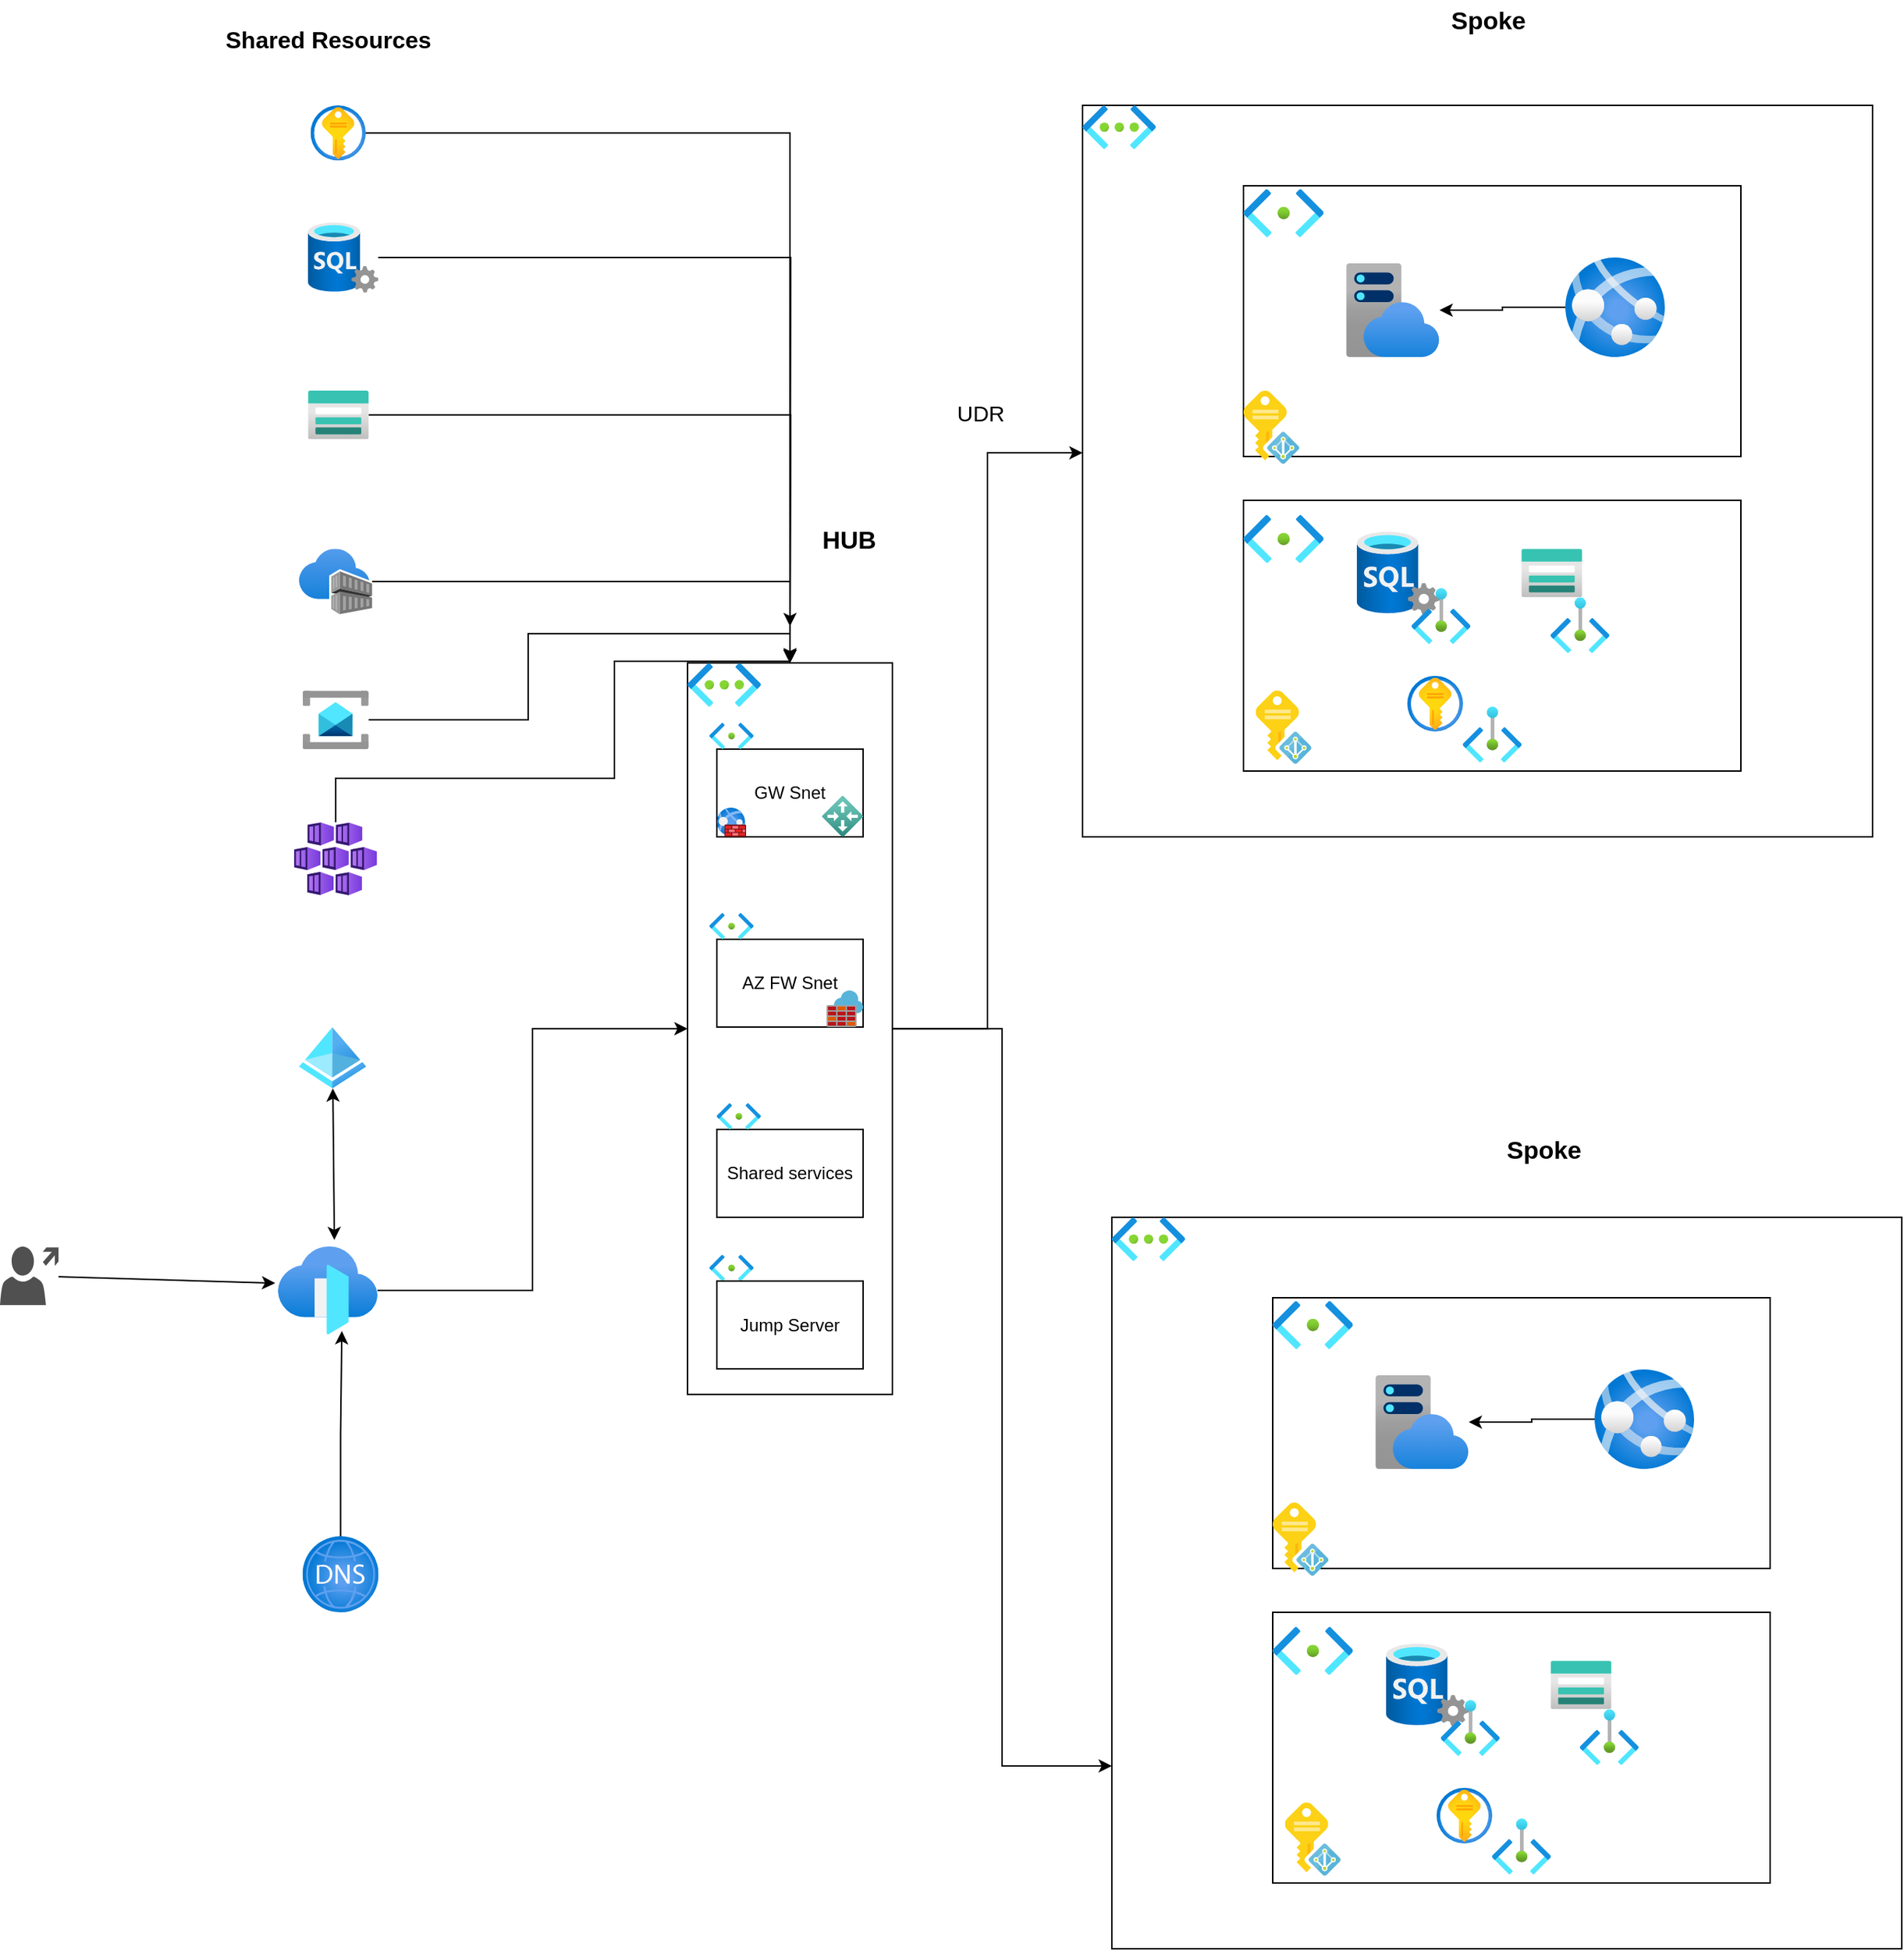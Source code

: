 <mxfile version="24.6.4" type="device" pages="2">
  <diagram name="webapp-typical" id="LOSVVjc7a6ait5A3UJ2f">
    <mxGraphModel dx="1323" dy="795" grid="1" gridSize="10" guides="1" tooltips="1" connect="1" arrows="1" fold="1" page="1" pageScale="1" pageWidth="850" pageHeight="1100" math="0" shadow="0">
      <root>
        <mxCell id="0" />
        <mxCell id="1" parent="0" />
        <mxCell id="9SCNQz-Z5Cvlj46xDFkQ-402" style="edgeStyle=orthogonalEdgeStyle;rounded=0;orthogonalLoop=1;jettySize=auto;html=1;entryX=0;entryY=0.75;entryDx=0;entryDy=0;" edge="1" parent="1" source="9SCNQz-Z5Cvlj46xDFkQ-5" target="9SCNQz-Z5Cvlj46xDFkQ-367">
          <mxGeometry relative="1" as="geometry" />
        </mxCell>
        <mxCell id="9SCNQz-Z5Cvlj46xDFkQ-5" value="" style="rounded=0;whiteSpace=wrap;html=1;" vertex="1" parent="1">
          <mxGeometry x="1050" y="881.12" width="140" height="500" as="geometry" />
        </mxCell>
        <mxCell id="9SCNQz-Z5Cvlj46xDFkQ-6" value="GW Snet" style="rounded=0;whiteSpace=wrap;html=1;" vertex="1" parent="1">
          <mxGeometry x="1070" y="940" width="100" height="60" as="geometry" />
        </mxCell>
        <mxCell id="9SCNQz-Z5Cvlj46xDFkQ-7" value="AZ FW Snet" style="rounded=0;whiteSpace=wrap;html=1;" vertex="1" parent="1">
          <mxGeometry x="1070" y="1070" width="100" height="60" as="geometry" />
        </mxCell>
        <mxCell id="9SCNQz-Z5Cvlj46xDFkQ-8" value="Shared services" style="rounded=0;whiteSpace=wrap;html=1;" vertex="1" parent="1">
          <mxGeometry x="1070" y="1200" width="100" height="60" as="geometry" />
        </mxCell>
        <mxCell id="9SCNQz-Z5Cvlj46xDFkQ-9" value="" style="image;aspect=fixed;html=1;points=[];align=center;fontSize=12;image=img/lib/azure2/networking/Subnet.svg;" vertex="1" parent="1">
          <mxGeometry x="1065" y="1052.04" width="30" height="17.96" as="geometry" />
        </mxCell>
        <mxCell id="9SCNQz-Z5Cvlj46xDFkQ-10" value="" style="image;aspect=fixed;html=1;points=[];align=center;fontSize=12;image=img/lib/azure2/networking/Subnet.svg;" vertex="1" parent="1">
          <mxGeometry x="1070" y="1182.04" width="30" height="17.96" as="geometry" />
        </mxCell>
        <mxCell id="9SCNQz-Z5Cvlj46xDFkQ-11" value="" style="image;aspect=fixed;html=1;points=[];align=center;fontSize=12;image=img/lib/azure2/networking/Subnet.svg;" vertex="1" parent="1">
          <mxGeometry x="1065" y="1285.66" width="30" height="17.96" as="geometry" />
        </mxCell>
        <mxCell id="9SCNQz-Z5Cvlj46xDFkQ-12" value="" style="image;aspect=fixed;html=1;points=[];align=center;fontSize=12;image=img/lib/azure2/networking/Virtual_Networks.svg;" vertex="1" parent="1">
          <mxGeometry x="1050" y="881.12" width="50" height="29.85" as="geometry" />
        </mxCell>
        <mxCell id="9SCNQz-Z5Cvlj46xDFkQ-386" style="edgeStyle=orthogonalEdgeStyle;rounded=0;orthogonalLoop=1;jettySize=auto;html=1;entryX=0.5;entryY=0;entryDx=0;entryDy=0;" edge="1" parent="1" source="9SCNQz-Z5Cvlj46xDFkQ-13" target="9SCNQz-Z5Cvlj46xDFkQ-5">
          <mxGeometry relative="1" as="geometry" />
        </mxCell>
        <mxCell id="9SCNQz-Z5Cvlj46xDFkQ-13" value="" style="image;aspect=fixed;html=1;points=[];align=center;fontSize=12;image=img/lib/azure2/security/Key_Vaults.svg;" vertex="1" parent="1">
          <mxGeometry x="792.28" y="500" width="37.72" height="37.72" as="geometry" />
        </mxCell>
        <mxCell id="9SCNQz-Z5Cvlj46xDFkQ-388" style="edgeStyle=orthogonalEdgeStyle;rounded=0;orthogonalLoop=1;jettySize=auto;html=1;" edge="1" parent="1" source="9SCNQz-Z5Cvlj46xDFkQ-14">
          <mxGeometry relative="1" as="geometry">
            <mxPoint x="1120" y="856" as="targetPoint" />
          </mxGeometry>
        </mxCell>
        <mxCell id="9SCNQz-Z5Cvlj46xDFkQ-14" value="" style="image;aspect=fixed;html=1;points=[];align=center;fontSize=12;image=img/lib/azure2/databases/SQL_Server.svg;" vertex="1" parent="1">
          <mxGeometry x="790.53" y="580" width="48" height="48" as="geometry" />
        </mxCell>
        <mxCell id="9SCNQz-Z5Cvlj46xDFkQ-389" style="edgeStyle=orthogonalEdgeStyle;rounded=0;orthogonalLoop=1;jettySize=auto;html=1;" edge="1" parent="1" source="9SCNQz-Z5Cvlj46xDFkQ-15">
          <mxGeometry relative="1" as="geometry">
            <mxPoint x="1120" y="880" as="targetPoint" />
          </mxGeometry>
        </mxCell>
        <mxCell id="9SCNQz-Z5Cvlj46xDFkQ-15" value="" style="image;aspect=fixed;html=1;points=[];align=center;fontSize=12;image=img/lib/azure2/storage/Storage_Accounts.svg;" vertex="1" parent="1">
          <mxGeometry x="790.53" y="695.0" width="41.5" height="33.2" as="geometry" />
        </mxCell>
        <mxCell id="9SCNQz-Z5Cvlj46xDFkQ-393" style="edgeStyle=orthogonalEdgeStyle;rounded=0;orthogonalLoop=1;jettySize=auto;html=1;entryX=0.5;entryY=0;entryDx=0;entryDy=0;" edge="1" parent="1" source="9SCNQz-Z5Cvlj46xDFkQ-17" target="9SCNQz-Z5Cvlj46xDFkQ-5">
          <mxGeometry relative="1" as="geometry" />
        </mxCell>
        <mxCell id="9SCNQz-Z5Cvlj46xDFkQ-17" value="" style="image;aspect=fixed;html=1;points=[];align=center;fontSize=12;image=img/lib/azure2/integration/Service_Bus.svg;" vertex="1" parent="1">
          <mxGeometry x="786.78" y="900.07" width="45.25" height="39.93" as="geometry" />
        </mxCell>
        <mxCell id="9SCNQz-Z5Cvlj46xDFkQ-18" value="" style="image;aspect=fixed;html=1;points=[];align=center;fontSize=12;image=img/lib/azure2/other/Local_Network_Gateways.svg;" vertex="1" parent="1">
          <mxGeometry x="1142" y="972" width="28" height="28" as="geometry" />
        </mxCell>
        <mxCell id="9SCNQz-Z5Cvlj46xDFkQ-19" value="" style="image;sketch=0;aspect=fixed;html=1;points=[];align=center;fontSize=12;image=img/lib/mscae/Azure_Firewall.svg;" vertex="1" parent="1">
          <mxGeometry x="1145" y="1105" width="25" height="25" as="geometry" />
        </mxCell>
        <mxCell id="9SCNQz-Z5Cvlj46xDFkQ-20" value="" style="image;aspect=fixed;html=1;points=[];align=center;fontSize=12;image=img/lib/azure2/identity/Azure_Active_Directory.svg;" vertex="1" parent="1">
          <mxGeometry x="784.4" y="1130" width="45.87" height="41.93" as="geometry" />
        </mxCell>
        <mxCell id="9SCNQz-Z5Cvlj46xDFkQ-21" value="" style="image;aspect=fixed;html=1;points=[];align=center;fontSize=12;image=img/lib/azure2/networking/Web_Application_Firewall_Policies_WAF.svg;" vertex="1" parent="1">
          <mxGeometry x="1070" y="980" width="20" height="20" as="geometry" />
        </mxCell>
        <mxCell id="9SCNQz-Z5Cvlj46xDFkQ-24" value="" style="sketch=0;pointerEvents=1;shadow=0;dashed=0;html=1;strokeColor=none;fillColor=#505050;labelPosition=center;verticalLabelPosition=bottom;verticalAlign=top;outlineConnect=0;align=center;shape=mxgraph.office.users.user_external;" vertex="1" parent="1">
          <mxGeometry x="580" y="1280" width="40" height="40" as="geometry" />
        </mxCell>
        <mxCell id="9SCNQz-Z5Cvlj46xDFkQ-34" value="" style="endArrow=classic;startArrow=classic;html=1;rounded=0;entryX=0.567;entryY=-0.074;entryDx=0;entryDy=0;entryPerimeter=0;" edge="1" parent="1" source="9SCNQz-Z5Cvlj46xDFkQ-20" target="9SCNQz-Z5Cvlj46xDFkQ-77">
          <mxGeometry width="50" height="50" relative="1" as="geometry">
            <mxPoint x="820" y="760" as="sourcePoint" />
            <mxPoint x="1050" y="750" as="targetPoint" />
          </mxGeometry>
        </mxCell>
        <mxCell id="9SCNQz-Z5Cvlj46xDFkQ-41" value="Jump Server" style="rounded=0;whiteSpace=wrap;html=1;" vertex="1" parent="1">
          <mxGeometry x="1070" y="1303.62" width="100" height="60" as="geometry" />
        </mxCell>
        <mxCell id="9SCNQz-Z5Cvlj46xDFkQ-42" value="" style="image;aspect=fixed;html=1;points=[];align=center;fontSize=12;image=img/lib/azure2/networking/Subnet.svg;" vertex="1" parent="1">
          <mxGeometry x="1065" y="922.04" width="30" height="17.96" as="geometry" />
        </mxCell>
        <mxCell id="9SCNQz-Z5Cvlj46xDFkQ-43" value="" style="endArrow=classic;html=1;rounded=0;entryX=-0.028;entryY=0.417;entryDx=0;entryDy=0;entryPerimeter=0;" edge="1" parent="1" source="9SCNQz-Z5Cvlj46xDFkQ-24" target="9SCNQz-Z5Cvlj46xDFkQ-77">
          <mxGeometry width="50" height="50" relative="1" as="geometry">
            <mxPoint x="990" y="720" as="sourcePoint" />
            <mxPoint x="1050" y="750" as="targetPoint" />
          </mxGeometry>
        </mxCell>
        <mxCell id="9SCNQz-Z5Cvlj46xDFkQ-44" value="" style="rounded=0;whiteSpace=wrap;html=1;" vertex="1" parent="1">
          <mxGeometry x="1320" y="500" width="540" height="500" as="geometry" />
        </mxCell>
        <mxCell id="9SCNQz-Z5Cvlj46xDFkQ-392" style="edgeStyle=orthogonalEdgeStyle;rounded=0;orthogonalLoop=1;jettySize=auto;html=1;entryX=0.5;entryY=0;entryDx=0;entryDy=0;" edge="1" parent="1" source="9SCNQz-Z5Cvlj46xDFkQ-45" target="9SCNQz-Z5Cvlj46xDFkQ-5">
          <mxGeometry relative="1" as="geometry" />
        </mxCell>
        <mxCell id="9SCNQz-Z5Cvlj46xDFkQ-45" value="" style="image;aspect=fixed;html=1;points=[];align=center;fontSize=12;image=img/lib/azure2/containers/Container_Registries.svg;" vertex="1" parent="1">
          <mxGeometry x="784.4" y="803.11" width="50" height="44.85" as="geometry" />
        </mxCell>
        <mxCell id="9SCNQz-Z5Cvlj46xDFkQ-48" value="" style="image;aspect=fixed;html=1;points=[];align=center;fontSize=12;image=img/lib/azure2/networking/Virtual_Networks.svg;" vertex="1" parent="1">
          <mxGeometry x="1320" y="500" width="50" height="29.85" as="geometry" />
        </mxCell>
        <mxCell id="9SCNQz-Z5Cvlj46xDFkQ-53" value="" style="rounded=0;whiteSpace=wrap;html=1;" vertex="1" parent="1">
          <mxGeometry x="1430" y="555" width="340" height="185" as="geometry" />
        </mxCell>
        <mxCell id="9SCNQz-Z5Cvlj46xDFkQ-54" value="" style="image;aspect=fixed;html=1;points=[];align=center;fontSize=12;image=img/lib/azure2/networking/Subnet.svg;" vertex="1" parent="1">
          <mxGeometry x="1430" y="557.24" width="54.71" height="32.76" as="geometry" />
        </mxCell>
        <mxCell id="9SCNQz-Z5Cvlj46xDFkQ-56" value="" style="rounded=0;whiteSpace=wrap;html=1;" vertex="1" parent="1">
          <mxGeometry x="1430" y="770" width="340" height="185" as="geometry" />
        </mxCell>
        <mxCell id="9SCNQz-Z5Cvlj46xDFkQ-57" value="" style="image;aspect=fixed;html=1;points=[];align=center;fontSize=12;image=img/lib/azure2/networking/Subnet.svg;" vertex="1" parent="1">
          <mxGeometry x="1430" y="780" width="54.71" height="32.76" as="geometry" />
        </mxCell>
        <mxCell id="9SCNQz-Z5Cvlj46xDFkQ-58" value="" style="image;aspect=fixed;html=1;points=[];align=center;fontSize=12;image=img/lib/azure2/app_services/App_Service_Plans.svg;" vertex="1" parent="1">
          <mxGeometry x="1500" y="608" width="64" height="64" as="geometry" />
        </mxCell>
        <mxCell id="9SCNQz-Z5Cvlj46xDFkQ-60" style="edgeStyle=orthogonalEdgeStyle;rounded=0;orthogonalLoop=1;jettySize=auto;html=1;" edge="1" parent="1" source="9SCNQz-Z5Cvlj46xDFkQ-59" target="9SCNQz-Z5Cvlj46xDFkQ-58">
          <mxGeometry relative="1" as="geometry" />
        </mxCell>
        <mxCell id="9SCNQz-Z5Cvlj46xDFkQ-59" value="" style="image;aspect=fixed;html=1;points=[];align=center;fontSize=12;image=img/lib/azure2/app_services/App_Services.svg;" vertex="1" parent="1">
          <mxGeometry x="1650" y="604" width="68" height="68" as="geometry" />
        </mxCell>
        <mxCell id="9SCNQz-Z5Cvlj46xDFkQ-62" value="UDR" style="text;html=1;align=center;verticalAlign=middle;resizable=0;points=[];autosize=1;strokeColor=none;fillColor=none;fontSize=15;" vertex="1" parent="1">
          <mxGeometry x="1220" y="695" width="60" height="30" as="geometry" />
        </mxCell>
        <mxCell id="9SCNQz-Z5Cvlj46xDFkQ-63" value="&lt;font style=&quot;font-size: 17px;&quot;&gt;&lt;b&gt;Spoke&lt;/b&gt;&lt;/font&gt;" style="text;html=1;align=center;verticalAlign=middle;resizable=0;points=[];autosize=1;strokeColor=none;fillColor=none;" vertex="1" parent="1">
          <mxGeometry x="1562" y="428" width="70" height="30" as="geometry" />
        </mxCell>
        <mxCell id="9SCNQz-Z5Cvlj46xDFkQ-64" value="" style="image;aspect=fixed;html=1;points=[];align=center;fontSize=12;image=img/lib/azure2/databases/SQL_Server.svg;" vertex="1" parent="1">
          <mxGeometry x="1507.5" y="791.46" width="56.5" height="56.5" as="geometry" />
        </mxCell>
        <mxCell id="9SCNQz-Z5Cvlj46xDFkQ-65" value="" style="image;aspect=fixed;html=1;points=[];align=center;fontSize=12;image=img/lib/azure2/other/Private_Endpoints.svg;" vertex="1" parent="1">
          <mxGeometry x="1545" y="830" width="40" height="38.05" as="geometry" />
        </mxCell>
        <mxCell id="9SCNQz-Z5Cvlj46xDFkQ-66" value="" style="image;aspect=fixed;html=1;points=[];align=center;fontSize=12;image=img/lib/azure2/storage/Storage_Accounts.svg;" vertex="1" parent="1">
          <mxGeometry x="1620" y="803.11" width="41.5" height="33.2" as="geometry" />
        </mxCell>
        <mxCell id="9SCNQz-Z5Cvlj46xDFkQ-67" value="" style="image;aspect=fixed;html=1;points=[];align=center;fontSize=12;image=img/lib/azure2/other/Private_Endpoints.svg;" vertex="1" parent="1">
          <mxGeometry x="1640" y="836.31" width="40" height="38.05" as="geometry" />
        </mxCell>
        <mxCell id="9SCNQz-Z5Cvlj46xDFkQ-69" value="" style="image;aspect=fixed;html=1;points=[];align=center;fontSize=12;image=img/lib/azure2/other/Private_Endpoints.svg;" vertex="1" parent="1">
          <mxGeometry x="1580" y="910.97" width="40" height="38.05" as="geometry" />
        </mxCell>
        <mxCell id="9SCNQz-Z5Cvlj46xDFkQ-70" value="" style="image;aspect=fixed;html=1;points=[];align=center;fontSize=12;image=img/lib/azure2/security/Key_Vaults.svg;" vertex="1" parent="1">
          <mxGeometry x="1542" y="889.98" width="38" height="38" as="geometry" />
        </mxCell>
        <mxCell id="9SCNQz-Z5Cvlj46xDFkQ-71" value="" style="image;sketch=0;aspect=fixed;html=1;points=[];align=center;fontSize=12;image=img/lib/mscae/Managed_Identities.svg;" vertex="1" parent="1">
          <mxGeometry x="1438.36" y="900" width="38" height="50" as="geometry" />
        </mxCell>
        <mxCell id="9SCNQz-Z5Cvlj46xDFkQ-73" value="" style="image;sketch=0;aspect=fixed;html=1;points=[];align=center;fontSize=12;image=img/lib/mscae/Managed_Identities.svg;" vertex="1" parent="1">
          <mxGeometry x="1430" y="695" width="38" height="50" as="geometry" />
        </mxCell>
        <mxCell id="9SCNQz-Z5Cvlj46xDFkQ-399" style="edgeStyle=orthogonalEdgeStyle;rounded=0;orthogonalLoop=1;jettySize=auto;html=1;entryX=0.5;entryY=0;entryDx=0;entryDy=0;" edge="1" parent="1" source="9SCNQz-Z5Cvlj46xDFkQ-75" target="9SCNQz-Z5Cvlj46xDFkQ-5">
          <mxGeometry relative="1" as="geometry">
            <mxPoint x="1120.4" y="905" as="targetPoint" />
            <Array as="points">
              <mxPoint x="809" y="960" />
              <mxPoint x="1000" y="960" />
              <mxPoint x="1000" y="880" />
            </Array>
          </mxGeometry>
        </mxCell>
        <mxCell id="9SCNQz-Z5Cvlj46xDFkQ-75" value="" style="image;aspect=fixed;html=1;points=[];align=center;fontSize=12;image=img/lib/azure2/containers/Kubernetes_Services.svg;" vertex="1" parent="1">
          <mxGeometry x="781.07" y="990" width="56.67" height="50" as="geometry" />
        </mxCell>
        <mxCell id="9SCNQz-Z5Cvlj46xDFkQ-78" style="edgeStyle=orthogonalEdgeStyle;rounded=0;orthogonalLoop=1;jettySize=auto;html=1;entryX=0;entryY=0.5;entryDx=0;entryDy=0;" edge="1" parent="1" source="9SCNQz-Z5Cvlj46xDFkQ-77" target="9SCNQz-Z5Cvlj46xDFkQ-5">
          <mxGeometry relative="1" as="geometry" />
        </mxCell>
        <mxCell id="9SCNQz-Z5Cvlj46xDFkQ-77" value="" style="image;aspect=fixed;html=1;points=[];align=center;fontSize=12;image=img/lib/azure2/networking/Front_Doors.svg;" vertex="1" parent="1">
          <mxGeometry x="770" y="1280" width="68" height="60" as="geometry" />
        </mxCell>
        <mxCell id="9SCNQz-Z5Cvlj46xDFkQ-367" value="" style="rounded=0;whiteSpace=wrap;html=1;" vertex="1" parent="1">
          <mxGeometry x="1340" y="1260" width="540" height="500" as="geometry" />
        </mxCell>
        <mxCell id="9SCNQz-Z5Cvlj46xDFkQ-368" value="" style="image;aspect=fixed;html=1;points=[];align=center;fontSize=12;image=img/lib/azure2/networking/Virtual_Networks.svg;" vertex="1" parent="1">
          <mxGeometry x="1340" y="1260" width="50" height="29.85" as="geometry" />
        </mxCell>
        <mxCell id="9SCNQz-Z5Cvlj46xDFkQ-369" value="" style="rounded=0;whiteSpace=wrap;html=1;" vertex="1" parent="1">
          <mxGeometry x="1450" y="1315" width="340" height="185" as="geometry" />
        </mxCell>
        <mxCell id="9SCNQz-Z5Cvlj46xDFkQ-370" value="" style="image;aspect=fixed;html=1;points=[];align=center;fontSize=12;image=img/lib/azure2/networking/Subnet.svg;" vertex="1" parent="1">
          <mxGeometry x="1450" y="1317.24" width="54.71" height="32.76" as="geometry" />
        </mxCell>
        <mxCell id="9SCNQz-Z5Cvlj46xDFkQ-371" value="" style="rounded=0;whiteSpace=wrap;html=1;" vertex="1" parent="1">
          <mxGeometry x="1450" y="1530" width="340" height="185" as="geometry" />
        </mxCell>
        <mxCell id="9SCNQz-Z5Cvlj46xDFkQ-372" value="" style="image;aspect=fixed;html=1;points=[];align=center;fontSize=12;image=img/lib/azure2/networking/Subnet.svg;" vertex="1" parent="1">
          <mxGeometry x="1450" y="1540" width="54.71" height="32.76" as="geometry" />
        </mxCell>
        <mxCell id="9SCNQz-Z5Cvlj46xDFkQ-373" value="" style="image;aspect=fixed;html=1;points=[];align=center;fontSize=12;image=img/lib/azure2/app_services/App_Service_Plans.svg;" vertex="1" parent="1">
          <mxGeometry x="1520" y="1368" width="64" height="64" as="geometry" />
        </mxCell>
        <mxCell id="9SCNQz-Z5Cvlj46xDFkQ-374" style="edgeStyle=orthogonalEdgeStyle;rounded=0;orthogonalLoop=1;jettySize=auto;html=1;" edge="1" parent="1" source="9SCNQz-Z5Cvlj46xDFkQ-375" target="9SCNQz-Z5Cvlj46xDFkQ-373">
          <mxGeometry relative="1" as="geometry" />
        </mxCell>
        <mxCell id="9SCNQz-Z5Cvlj46xDFkQ-375" value="" style="image;aspect=fixed;html=1;points=[];align=center;fontSize=12;image=img/lib/azure2/app_services/App_Services.svg;" vertex="1" parent="1">
          <mxGeometry x="1670" y="1364" width="68" height="68" as="geometry" />
        </mxCell>
        <mxCell id="9SCNQz-Z5Cvlj46xDFkQ-376" value="" style="image;aspect=fixed;html=1;points=[];align=center;fontSize=12;image=img/lib/azure2/databases/SQL_Server.svg;" vertex="1" parent="1">
          <mxGeometry x="1527.5" y="1551.46" width="56.5" height="56.5" as="geometry" />
        </mxCell>
        <mxCell id="9SCNQz-Z5Cvlj46xDFkQ-377" value="" style="image;aspect=fixed;html=1;points=[];align=center;fontSize=12;image=img/lib/azure2/other/Private_Endpoints.svg;" vertex="1" parent="1">
          <mxGeometry x="1565" y="1590" width="40" height="38.05" as="geometry" />
        </mxCell>
        <mxCell id="9SCNQz-Z5Cvlj46xDFkQ-378" value="" style="image;aspect=fixed;html=1;points=[];align=center;fontSize=12;image=img/lib/azure2/storage/Storage_Accounts.svg;" vertex="1" parent="1">
          <mxGeometry x="1640" y="1563.11" width="41.5" height="33.2" as="geometry" />
        </mxCell>
        <mxCell id="9SCNQz-Z5Cvlj46xDFkQ-379" value="" style="image;aspect=fixed;html=1;points=[];align=center;fontSize=12;image=img/lib/azure2/other/Private_Endpoints.svg;" vertex="1" parent="1">
          <mxGeometry x="1660" y="1596.31" width="40" height="38.05" as="geometry" />
        </mxCell>
        <mxCell id="9SCNQz-Z5Cvlj46xDFkQ-380" value="" style="image;aspect=fixed;html=1;points=[];align=center;fontSize=12;image=img/lib/azure2/other/Private_Endpoints.svg;" vertex="1" parent="1">
          <mxGeometry x="1600" y="1670.97" width="40" height="38.05" as="geometry" />
        </mxCell>
        <mxCell id="9SCNQz-Z5Cvlj46xDFkQ-381" value="" style="image;aspect=fixed;html=1;points=[];align=center;fontSize=12;image=img/lib/azure2/security/Key_Vaults.svg;" vertex="1" parent="1">
          <mxGeometry x="1562" y="1649.98" width="38" height="38" as="geometry" />
        </mxCell>
        <mxCell id="9SCNQz-Z5Cvlj46xDFkQ-382" value="" style="image;sketch=0;aspect=fixed;html=1;points=[];align=center;fontSize=12;image=img/lib/mscae/Managed_Identities.svg;" vertex="1" parent="1">
          <mxGeometry x="1458.36" y="1660" width="38" height="50" as="geometry" />
        </mxCell>
        <mxCell id="9SCNQz-Z5Cvlj46xDFkQ-383" value="" style="image;sketch=0;aspect=fixed;html=1;points=[];align=center;fontSize=12;image=img/lib/mscae/Managed_Identities.svg;" vertex="1" parent="1">
          <mxGeometry x="1450" y="1455" width="38" height="50" as="geometry" />
        </mxCell>
        <mxCell id="9SCNQz-Z5Cvlj46xDFkQ-32" value="&lt;font size=&quot;1&quot; style=&quot;&quot;&gt;&lt;b style=&quot;font-size: 17px;&quot;&gt;HUB&lt;/b&gt;&lt;/font&gt;" style="text;html=1;align=center;verticalAlign=middle;resizable=0;points=[];autosize=1;strokeColor=none;fillColor=none;" vertex="1" parent="1">
          <mxGeometry x="1130" y="782.76" width="60" height="30" as="geometry" />
        </mxCell>
        <mxCell id="9SCNQz-Z5Cvlj46xDFkQ-400" value="&lt;font style=&quot;font-size: 17px;&quot;&gt;&lt;b&gt;Spoke&lt;/b&gt;&lt;/font&gt;" style="text;html=1;align=center;verticalAlign=middle;resizable=0;points=[];autosize=1;strokeColor=none;fillColor=none;" vertex="1" parent="1">
          <mxGeometry x="1600" y="1200" width="70" height="30" as="geometry" />
        </mxCell>
        <mxCell id="9SCNQz-Z5Cvlj46xDFkQ-401" style="edgeStyle=orthogonalEdgeStyle;rounded=0;orthogonalLoop=1;jettySize=auto;html=1;entryX=0;entryY=0.475;entryDx=0;entryDy=0;entryPerimeter=0;" edge="1" parent="1" source="9SCNQz-Z5Cvlj46xDFkQ-5" target="9SCNQz-Z5Cvlj46xDFkQ-44">
          <mxGeometry relative="1" as="geometry" />
        </mxCell>
        <mxCell id="9SCNQz-Z5Cvlj46xDFkQ-403" value="&lt;font style=&quot;font-size: 16px;&quot;&gt;&lt;b&gt;Shared Resources&lt;/b&gt;&lt;/font&gt;" style="text;html=1;align=center;verticalAlign=middle;resizable=0;points=[];autosize=1;strokeColor=none;fillColor=none;" vertex="1" parent="1">
          <mxGeometry x="724" y="440" width="160" height="30" as="geometry" />
        </mxCell>
        <mxCell id="9SCNQz-Z5Cvlj46xDFkQ-404" value="" style="image;aspect=fixed;html=1;points=[];align=center;fontSize=12;image=img/lib/azure2/networking/DNS_Zones.svg;" vertex="1" parent="1">
          <mxGeometry x="786.78" y="1478" width="52" height="52" as="geometry" />
        </mxCell>
        <mxCell id="9SCNQz-Z5Cvlj46xDFkQ-406" style="edgeStyle=orthogonalEdgeStyle;rounded=0;orthogonalLoop=1;jettySize=auto;html=1;entryX=0.642;entryY=0.963;entryDx=0;entryDy=0;entryPerimeter=0;" edge="1" parent="1" source="9SCNQz-Z5Cvlj46xDFkQ-404" target="9SCNQz-Z5Cvlj46xDFkQ-77">
          <mxGeometry relative="1" as="geometry" />
        </mxCell>
      </root>
    </mxGraphModel>
  </diagram>
  <diagram id="z2ugSw_DYEm6hFoqyX6q" name="Page-2">
    <mxGraphModel dx="794" dy="477" grid="1" gridSize="10" guides="1" tooltips="1" connect="1" arrows="1" fold="1" page="1" pageScale="1" pageWidth="850" pageHeight="1100" math="0" shadow="0">
      <root>
        <mxCell id="0" />
        <mxCell id="1" parent="0" />
      </root>
    </mxGraphModel>
  </diagram>
</mxfile>
